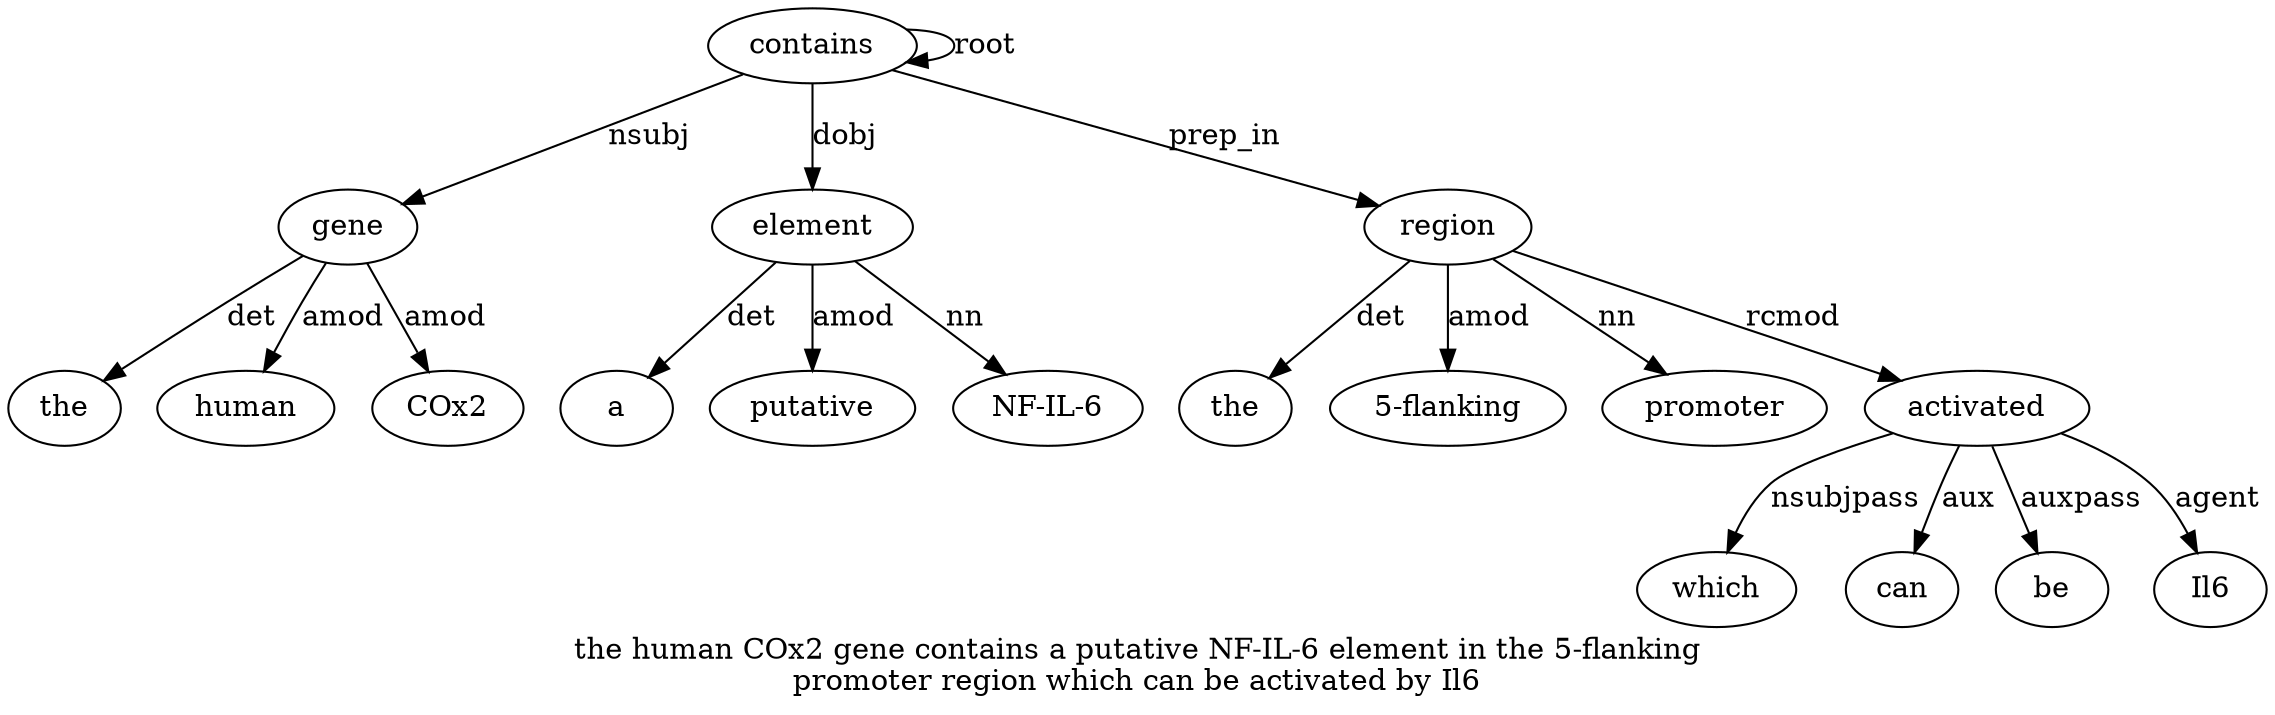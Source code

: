digraph "the human COx2 gene contains a putative NF-IL-6 element in the 5-flanking promoter region which can be activated by Il6" {
label="the human COx2 gene contains a putative NF-IL-6 element in the 5-flanking
promoter region which can be activated by Il6";
gene4 [style=filled, fillcolor=white, label=gene];
the1 [style=filled, fillcolor=white, label=the];
gene4 -> the1  [label=det];
human2 [style=filled, fillcolor=white, label=human];
gene4 -> human2  [label=amod];
COx23 [style=filled, fillcolor=white, label=COx2];
gene4 -> COx23  [label=amod];
contains5 [style=filled, fillcolor=white, label=contains];
contains5 -> gene4  [label=nsubj];
contains5 -> contains5  [label=root];
element9 [style=filled, fillcolor=white, label=element];
a6 [style=filled, fillcolor=white, label=a];
element9 -> a6  [label=det];
putative7 [style=filled, fillcolor=white, label=putative];
element9 -> putative7  [label=amod];
"NF-IL-68" [style=filled, fillcolor=white, label="NF-IL-6"];
element9 -> "NF-IL-68"  [label=nn];
contains5 -> element9  [label=dobj];
region14 [style=filled, fillcolor=white, label=region];
the11 [style=filled, fillcolor=white, label=the];
region14 -> the11  [label=det];
"5-flanking12" [style=filled, fillcolor=white, label="5-flanking"];
region14 -> "5-flanking12"  [label=amod];
promoter13 [style=filled, fillcolor=white, label=promoter];
region14 -> promoter13  [label=nn];
contains5 -> region14  [label=prep_in];
activated18 [style=filled, fillcolor=white, label=activated];
which15 [style=filled, fillcolor=white, label=which];
activated18 -> which15  [label=nsubjpass];
can16 [style=filled, fillcolor=white, label=can];
activated18 -> can16  [label=aux];
be17 [style=filled, fillcolor=white, label=be];
activated18 -> be17  [label=auxpass];
region14 -> activated18  [label=rcmod];
Il620 [style=filled, fillcolor=white, label=Il6];
activated18 -> Il620  [label=agent];
}
